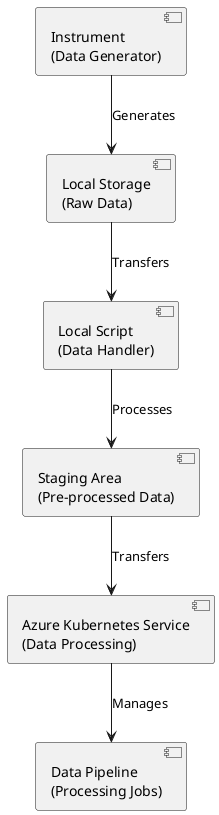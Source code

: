 @startuml aks
component "Instrument\n(Data Generator)" as Instrument
component "Local Storage\n(Raw Data)" as LocalStorage
component "Local Script\n(Data Handler)" as LocalScript
component "Staging Area\n(Pre-processed Data)" as StagingArea
component "Azure Kubernetes Service\n(Data Processing)" as AKS
component "Data Pipeline\n(Processing Jobs)" as DataPipeline

Instrument --> LocalStorage : Generates
LocalStorage --> LocalScript : Transfers
LocalScript --> StagingArea : Processes
StagingArea --> AKS : Transfers
AKS --> DataPipeline : Manages
@enduml
